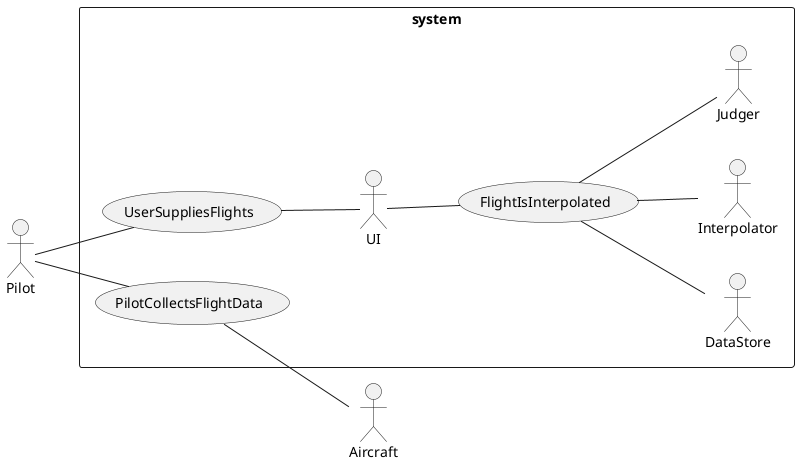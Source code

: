 @startuml
left to right direction
actor Pilot
actor Pilot
actor Aircraft
rectangle system {
actor UI
url of UI is [[http://mbeddr.com/r:41c5430c-b0e5-40b7-a0b1-1a7041a2e9aa##__##6898387700925260474]]
actor UI
url of UI is [[http://mbeddr.com/r:41c5430c-b0e5-40b7-a0b1-1a7041a2e9aa##__##6898387700925260474]]
actor DataStore
url of DataStore is [[http://mbeddr.com/r:41c5430c-b0e5-40b7-a0b1-1a7041a2e9aa##__##6898387700925260483]]
actor Interpolator
url of Interpolator is [[http://mbeddr.com/r:41c5430c-b0e5-40b7-a0b1-1a7041a2e9aa##__##8119642625901795400]]
actor Judger
url of Judger is [[http://mbeddr.com/r:41c5430c-b0e5-40b7-a0b1-1a7041a2e9aa##__##8119642625901800289]]
usecase UserSuppliesFlights
url of UserSuppliesFlights is [[http://mbeddr.com/r:41c5430c-b0e5-40b7-a0b1-1a7041a2e9aa##__##6898387700925062298]]
Pilot -- UserSuppliesFlights
UserSuppliesFlights -- UI
usecase FlightIsInterpolated
url of FlightIsInterpolated is [[http://mbeddr.com/r:41c5430c-b0e5-40b7-a0b1-1a7041a2e9aa##__##8983161156585739656]]
UI -- FlightIsInterpolated
FlightIsInterpolated -- DataStore
FlightIsInterpolated -- Interpolator
FlightIsInterpolated -- Judger
usecase PilotCollectsFlightData
url of PilotCollectsFlightData is [[http://mbeddr.com/r:41c5430c-b0e5-40b7-a0b1-1a7041a2e9aa##__##1942554214112320151]]
Pilot -- PilotCollectsFlightData
PilotCollectsFlightData -- Aircraft
}
@enduml
